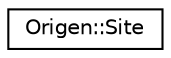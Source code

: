 digraph "Graphical Class Hierarchy"
{
  edge [fontname="Helvetica",fontsize="10",labelfontname="Helvetica",labelfontsize="10"];
  node [fontname="Helvetica",fontsize="10",shape=record];
  rankdir="LR";
  Node1 [label="Origen::Site",height=0.2,width=0.4,color="black", fillcolor="white", style="filled",URL="$class_origen_1_1_site.html"];
}
